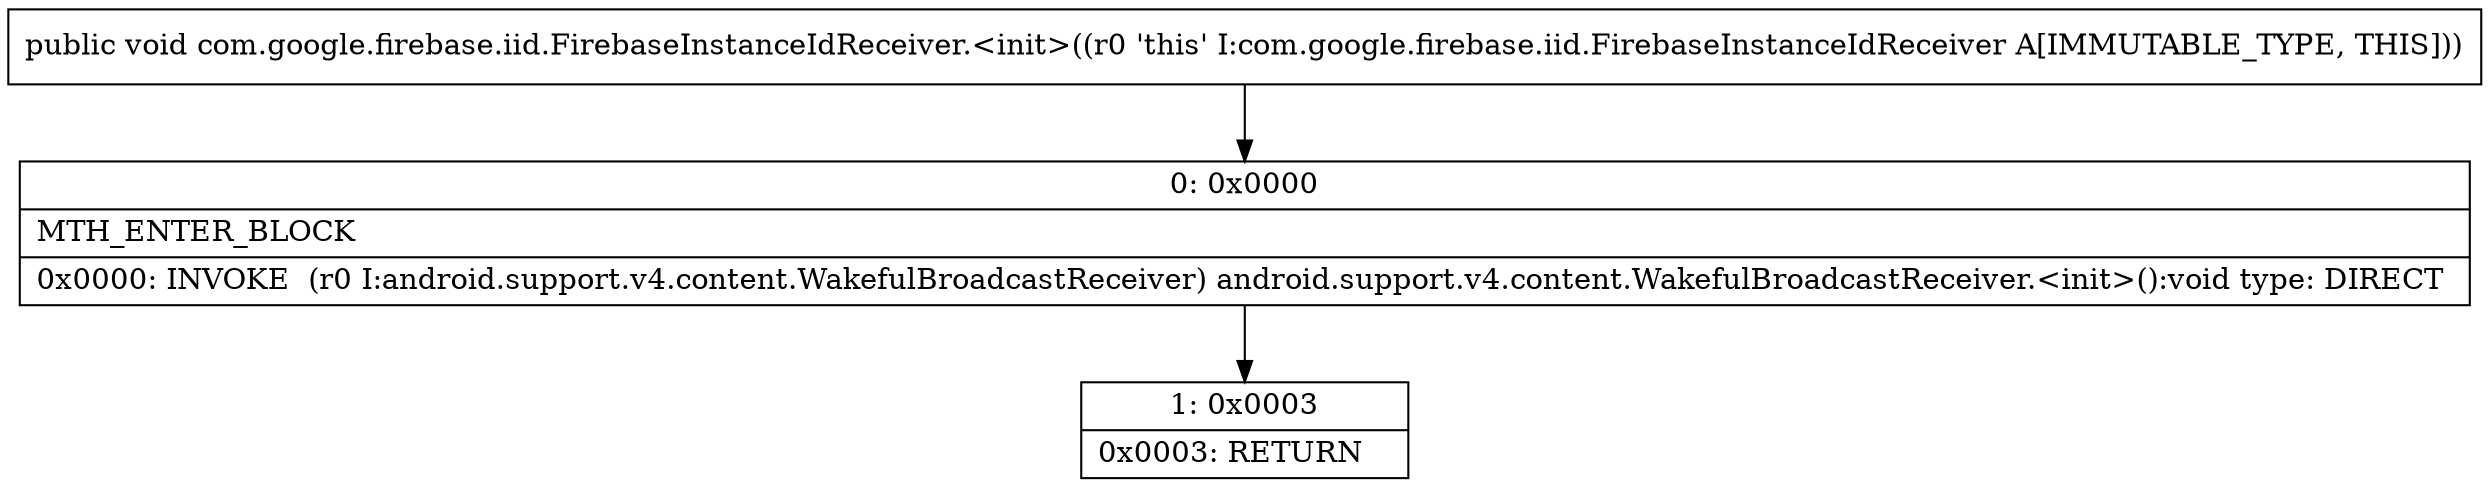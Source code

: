 digraph "CFG forcom.google.firebase.iid.FirebaseInstanceIdReceiver.\<init\>()V" {
Node_0 [shape=record,label="{0\:\ 0x0000|MTH_ENTER_BLOCK\l|0x0000: INVOKE  (r0 I:android.support.v4.content.WakefulBroadcastReceiver) android.support.v4.content.WakefulBroadcastReceiver.\<init\>():void type: DIRECT \l}"];
Node_1 [shape=record,label="{1\:\ 0x0003|0x0003: RETURN   \l}"];
MethodNode[shape=record,label="{public void com.google.firebase.iid.FirebaseInstanceIdReceiver.\<init\>((r0 'this' I:com.google.firebase.iid.FirebaseInstanceIdReceiver A[IMMUTABLE_TYPE, THIS])) }"];
MethodNode -> Node_0;
Node_0 -> Node_1;
}

